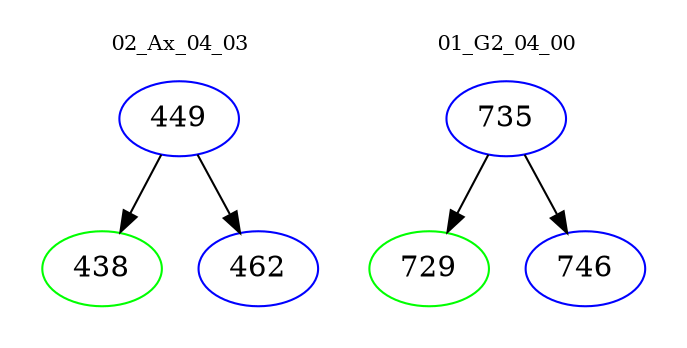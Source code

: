 digraph{
subgraph cluster_0 {
color = white
label = "02_Ax_04_03";
fontsize=10;
T0_449 [label="449", color="blue"]
T0_449 -> T0_438 [color="black"]
T0_438 [label="438", color="green"]
T0_449 -> T0_462 [color="black"]
T0_462 [label="462", color="blue"]
}
subgraph cluster_1 {
color = white
label = "01_G2_04_00";
fontsize=10;
T1_735 [label="735", color="blue"]
T1_735 -> T1_729 [color="black"]
T1_729 [label="729", color="green"]
T1_735 -> T1_746 [color="black"]
T1_746 [label="746", color="blue"]
}
}
